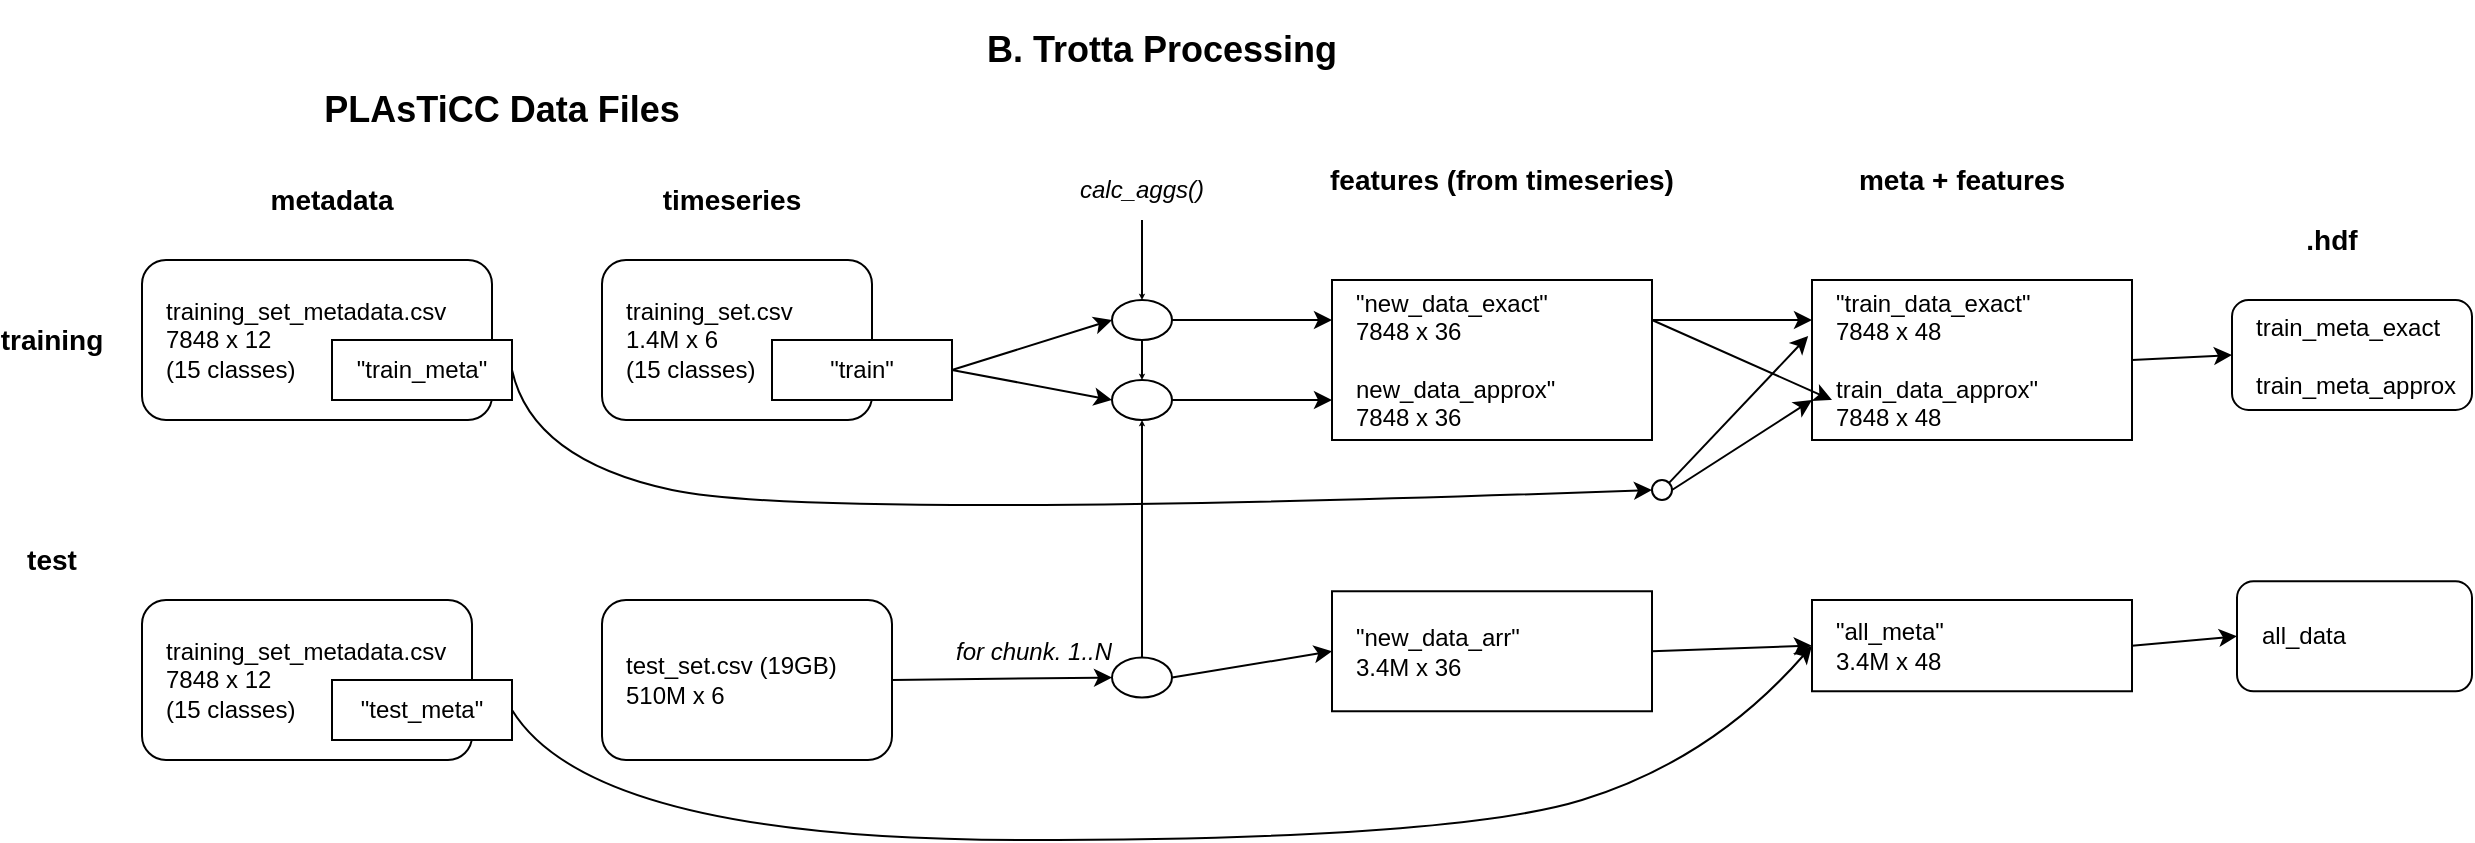 <mxfile version="13.1.14" type="device"><diagram id="UVIE1wVZvdWM29UonkKs" name="Page-1"><mxGraphModel dx="1422" dy="713" grid="1" gridSize="10" guides="1" tooltips="1" connect="1" arrows="1" fold="1" page="1" pageScale="1" pageWidth="850" pageHeight="1100" math="0" shadow="0"><root><mxCell id="0"/><mxCell id="1" parent="0"/><mxCell id="RgKND1q15eQsYZwZ29cv-1" value="&lt;span&gt;training_set_metadata.csv&lt;/span&gt;&lt;br&gt;&lt;span&gt;7848 x 12&lt;/span&gt;&lt;br&gt;&lt;div&gt;&lt;span&gt;(15 classes)&lt;/span&gt;&lt;/div&gt;" style="rounded=1;whiteSpace=wrap;html=1;align=left;comic=0;spacingLeft=10;" parent="1" vertex="1"><mxGeometry x="325" y="130" width="175" height="80" as="geometry"/></mxCell><mxCell id="RgKND1q15eQsYZwZ29cv-2" value="&quot;train_meta&quot;" style="rounded=0;whiteSpace=wrap;html=1;" parent="1" vertex="1"><mxGeometry x="420" y="170" width="90" height="30" as="geometry"/></mxCell><mxCell id="RgKND1q15eQsYZwZ29cv-3" value="&lt;span&gt;training_set.csv&lt;/span&gt;&lt;br&gt;&lt;span&gt;1.4M x 6&lt;/span&gt;&lt;br&gt;&lt;div&gt;(15 classes)&lt;/div&gt;" style="rounded=1;whiteSpace=wrap;html=1;align=left;glass=0;shadow=0;comic=0;spacingLeft=10;" parent="1" vertex="1"><mxGeometry x="555" y="130" width="135" height="80" as="geometry"/></mxCell><mxCell id="RgKND1q15eQsYZwZ29cv-4" value="&quot;train&quot;" style="rounded=0;whiteSpace=wrap;html=1;" parent="1" vertex="1"><mxGeometry x="640" y="170" width="90" height="30" as="geometry"/></mxCell><mxCell id="RgKND1q15eQsYZwZ29cv-6" value="&lt;b&gt;&lt;font style=&quot;font-size: 14px&quot;&gt;metadata&lt;/font&gt;&lt;/b&gt;" style="text;html=1;strokeColor=none;fillColor=none;align=center;verticalAlign=middle;whiteSpace=wrap;rounded=0;" parent="1" vertex="1"><mxGeometry x="400" y="90" width="40" height="20" as="geometry"/></mxCell><mxCell id="RgKND1q15eQsYZwZ29cv-7" value="&lt;font style=&quot;font-size: 14px&quot;&gt;&lt;b&gt;timeseries&lt;/b&gt;&lt;/font&gt;" style="text;html=1;strokeColor=none;fillColor=none;align=center;verticalAlign=middle;whiteSpace=wrap;rounded=0;" parent="1" vertex="1"><mxGeometry x="600" y="90" width="40" height="20" as="geometry"/></mxCell><mxCell id="RgKND1q15eQsYZwZ29cv-8" value="&lt;font style=&quot;font-size: 14px&quot;&gt;&lt;b&gt;training&lt;/b&gt;&lt;/font&gt;" style="text;html=1;strokeColor=none;fillColor=none;align=center;verticalAlign=middle;whiteSpace=wrap;rounded=0;" parent="1" vertex="1"><mxGeometry x="260" y="160" width="40" height="20" as="geometry"/></mxCell><mxCell id="RgKND1q15eQsYZwZ29cv-9" value="&lt;span&gt;training_set_metadata.csv&lt;/span&gt;&lt;br&gt;&lt;span&gt;7848 x 12&lt;/span&gt;&lt;br&gt;&lt;div&gt;&lt;span&gt;(15 classes)&lt;/span&gt;&lt;/div&gt;" style="rounded=1;whiteSpace=wrap;html=1;align=left;comic=0;spacingLeft=10;" parent="1" vertex="1"><mxGeometry x="325" y="300" width="165" height="80" as="geometry"/></mxCell><mxCell id="RgKND1q15eQsYZwZ29cv-10" value="&quot;test_meta&quot;" style="rounded=0;whiteSpace=wrap;html=1;" parent="1" vertex="1"><mxGeometry x="420" y="340" width="90" height="30" as="geometry"/></mxCell><mxCell id="RgKND1q15eQsYZwZ29cv-11" value="&lt;span&gt;test_set.csv (19GB)&lt;/span&gt;&lt;br&gt;&lt;span&gt;510M x 6&lt;/span&gt;&lt;br&gt;" style="rounded=1;whiteSpace=wrap;html=1;align=left;spacingLeft=10;" parent="1" vertex="1"><mxGeometry x="555" y="300" width="145" height="80" as="geometry"/></mxCell><mxCell id="RgKND1q15eQsYZwZ29cv-12" value="&lt;i&gt;for chunk. 1..N&lt;/i&gt;" style="rounded=0;whiteSpace=wrap;html=1;align=left;spacingLeft=10;strokeColor=none;" parent="1" vertex="1"><mxGeometry x="720" y="311.25" width="120" height="28.75" as="geometry"/></mxCell><mxCell id="RgKND1q15eQsYZwZ29cv-13" value="&lt;font style=&quot;font-size: 14px&quot;&gt;&lt;b&gt;test&lt;/b&gt;&lt;/font&gt;" style="text;html=1;strokeColor=none;fillColor=none;align=center;verticalAlign=middle;whiteSpace=wrap;rounded=0;" parent="1" vertex="1"><mxGeometry x="260" y="270" width="40" height="20" as="geometry"/></mxCell><mxCell id="Y-dHvY7xlxyE9r7Qgv15-1" value="&lt;b&gt;&lt;font style=&quot;font-size: 18px&quot;&gt;PLAsTiCC Data Files&lt;/font&gt;&lt;/b&gt;" style="text;html=1;strokeColor=none;fillColor=none;align=center;verticalAlign=middle;whiteSpace=wrap;rounded=0;" parent="1" vertex="1"><mxGeometry x="400" y="30" width="210" height="50" as="geometry"/></mxCell><mxCell id="Y-dHvY7xlxyE9r7Qgv15-5" value="&lt;div&gt;&lt;span&gt;&quot;new_data_exact&quot;&lt;/span&gt;&lt;/div&gt;7848 x 36&lt;br&gt;&lt;br&gt;new_data_approx&quot;&lt;br&gt;7848 x 36" style="rounded=0;whiteSpace=wrap;html=1;align=left;spacingLeft=10;" parent="1" vertex="1"><mxGeometry x="920" y="140" width="160" height="80" as="geometry"/></mxCell><mxCell id="Y-dHvY7xlxyE9r7Qgv15-8" value="&lt;b&gt;&lt;font style=&quot;font-size: 18px&quot;&gt;B. Trotta Processing&lt;/font&gt;&lt;/b&gt;" style="text;html=1;strokeColor=none;fillColor=none;align=center;verticalAlign=middle;whiteSpace=wrap;rounded=0;" parent="1" vertex="1"><mxGeometry x="730" width="210" height="50" as="geometry"/></mxCell><mxCell id="Y-dHvY7xlxyE9r7Qgv15-9" value="&lt;div&gt;&lt;span&gt;&quot;train_data_exact&quot;&lt;/span&gt;&lt;/div&gt;7848 x 48&lt;br&gt;&lt;br&gt;train_data_approx&quot;&lt;br&gt;7848 x 48" style="rounded=0;whiteSpace=wrap;html=1;align=left;spacingLeft=10;" parent="1" vertex="1"><mxGeometry x="1160" y="140" width="160" height="80" as="geometry"/></mxCell><mxCell id="Y-dHvY7xlxyE9r7Qgv15-29" style="edgeStyle=orthogonalEdgeStyle;rounded=0;orthogonalLoop=1;jettySize=auto;html=1;entryX=0.5;entryY=0;entryDx=0;entryDy=0;endSize=0;startSize=0;" parent="1" source="Y-dHvY7xlxyE9r7Qgv15-13" target="Y-dHvY7xlxyE9r7Qgv15-25" edge="1"><mxGeometry relative="1" as="geometry"/></mxCell><mxCell id="Y-dHvY7xlxyE9r7Qgv15-13" value="&lt;i&gt;calc_aggs()&lt;/i&gt;" style="rounded=0;whiteSpace=wrap;html=1;strokeColor=none;" parent="1" vertex="1"><mxGeometry x="780" y="80" width="90" height="30" as="geometry"/></mxCell><mxCell id="Y-dHvY7xlxyE9r7Qgv15-15" value="&lt;font style=&quot;font-size: 14px&quot;&gt;&lt;b&gt;features (from timeseries)&lt;/b&gt;&lt;/font&gt;" style="text;html=1;strokeColor=none;fillColor=none;align=center;verticalAlign=middle;whiteSpace=wrap;rounded=0;" parent="1" vertex="1"><mxGeometry x="900" y="80" width="210" height="20" as="geometry"/></mxCell><mxCell id="Y-dHvY7xlxyE9r7Qgv15-17" value="&lt;font style=&quot;font-size: 14px&quot;&gt;&lt;b&gt;meta + features&lt;/b&gt;&lt;/font&gt;" style="text;html=1;strokeColor=none;fillColor=none;align=center;verticalAlign=middle;whiteSpace=wrap;rounded=0;" parent="1" vertex="1"><mxGeometry x="1130" y="80" width="210" height="20" as="geometry"/></mxCell><mxCell id="Y-dHvY7xlxyE9r7Qgv15-18" value="&lt;div&gt;&lt;span&gt;&quot;new_data_arr&quot;&lt;/span&gt;&lt;/div&gt;3.4M x 36" style="rounded=0;whiteSpace=wrap;html=1;align=left;spacingLeft=10;" parent="1" vertex="1"><mxGeometry x="920" y="295.63" width="160" height="60" as="geometry"/></mxCell><mxCell id="Y-dHvY7xlxyE9r7Qgv15-19" value="&lt;div&gt;&lt;span&gt;&quot;all_meta&quot;&lt;/span&gt;&lt;/div&gt;3.4M x 48" style="rounded=0;whiteSpace=wrap;html=1;align=left;spacingLeft=10;" parent="1" vertex="1"><mxGeometry x="1160" y="300" width="160" height="45.63" as="geometry"/></mxCell><mxCell id="Y-dHvY7xlxyE9r7Qgv15-22" value="&lt;font style=&quot;font-size: 14px&quot;&gt;&lt;b&gt;.hdf&lt;/b&gt;&lt;/font&gt;" style="text;html=1;strokeColor=none;fillColor=none;align=center;verticalAlign=middle;whiteSpace=wrap;rounded=0;" parent="1" vertex="1"><mxGeometry x="1370" y="110" width="100" height="20" as="geometry"/></mxCell><mxCell id="Y-dHvY7xlxyE9r7Qgv15-23" value="&lt;span&gt;train_meta_exact&lt;/span&gt;&lt;br&gt;&lt;br&gt;&lt;div&gt;train_meta_approx&lt;/div&gt;" style="rounded=1;whiteSpace=wrap;html=1;align=left;glass=0;shadow=0;comic=0;spacingLeft=10;" parent="1" vertex="1"><mxGeometry x="1370" y="150" width="120" height="55" as="geometry"/></mxCell><mxCell id="Y-dHvY7xlxyE9r7Qgv15-24" value="&lt;div&gt;all_data&lt;/div&gt;" style="rounded=1;whiteSpace=wrap;html=1;align=left;glass=0;shadow=0;comic=0;spacingLeft=10;" parent="1" vertex="1"><mxGeometry x="1372.5" y="290.63" width="117.5" height="55" as="geometry"/></mxCell><mxCell id="Y-dHvY7xlxyE9r7Qgv15-25" value="" style="ellipse;whiteSpace=wrap;html=1;rounded=1;shadow=0;glass=0;comic=0;" parent="1" vertex="1"><mxGeometry x="810" y="150" width="30" height="20" as="geometry"/></mxCell><mxCell id="Y-dHvY7xlxyE9r7Qgv15-26" value="" style="ellipse;whiteSpace=wrap;html=1;rounded=1;shadow=0;glass=0;comic=0;" parent="1" vertex="1"><mxGeometry x="810" y="190" width="30" height="20" as="geometry"/></mxCell><mxCell id="Y-dHvY7xlxyE9r7Qgv15-27" value="" style="ellipse;whiteSpace=wrap;html=1;rounded=1;shadow=0;glass=0;comic=0;" parent="1" vertex="1"><mxGeometry x="810" y="328.75" width="30" height="20" as="geometry"/></mxCell><mxCell id="Y-dHvY7xlxyE9r7Qgv15-30" style="edgeStyle=orthogonalEdgeStyle;rounded=0;orthogonalLoop=1;jettySize=auto;html=1;entryX=0.5;entryY=0;entryDx=0;entryDy=0;endSize=0;startSize=0;exitX=0.5;exitY=1;exitDx=0;exitDy=0;" parent="1" source="Y-dHvY7xlxyE9r7Qgv15-25" target="Y-dHvY7xlxyE9r7Qgv15-26" edge="1"><mxGeometry relative="1" as="geometry"><mxPoint x="820" y="180" as="sourcePoint"/><mxPoint x="835" y="160" as="targetPoint"/></mxGeometry></mxCell><mxCell id="Y-dHvY7xlxyE9r7Qgv15-31" style="edgeStyle=orthogonalEdgeStyle;rounded=0;orthogonalLoop=1;jettySize=auto;html=1;entryX=0.5;entryY=1;entryDx=0;entryDy=0;endSize=0;startSize=0;exitX=0.5;exitY=0;exitDx=0;exitDy=0;" parent="1" source="Y-dHvY7xlxyE9r7Qgv15-27" target="Y-dHvY7xlxyE9r7Qgv15-26" edge="1"><mxGeometry relative="1" as="geometry"><mxPoint x="835" y="180" as="sourcePoint"/><mxPoint x="925" y="430" as="targetPoint"/></mxGeometry></mxCell><mxCell id="Y-dHvY7xlxyE9r7Qgv15-34" value="" style="curved=1;endArrow=classic;html=1;strokeWidth=1;exitX=1;exitY=0.5;exitDx=0;exitDy=0;entryX=0;entryY=0.5;entryDx=0;entryDy=0;" parent="1" source="RgKND1q15eQsYZwZ29cv-2" target="Y-dHvY7xlxyE9r7Qgv15-43" edge="1"><mxGeometry width="50" height="50" relative="1" as="geometry"><mxPoint x="560" y="530" as="sourcePoint"/><mxPoint x="1105" y="240" as="targetPoint"/><Array as="points"><mxPoint x="520" y="230"/><mxPoint x="660" y="260"/></Array></mxGeometry></mxCell><mxCell id="Y-dHvY7xlxyE9r7Qgv15-37" value="" style="curved=1;endArrow=classic;html=1;strokeWidth=1;exitX=1;exitY=0.5;exitDx=0;exitDy=0;entryX=0;entryY=0.5;entryDx=0;entryDy=0;" parent="1" source="RgKND1q15eQsYZwZ29cv-4" target="Y-dHvY7xlxyE9r7Qgv15-25" edge="1"><mxGeometry width="50" height="50" relative="1" as="geometry"><mxPoint x="405" y="195" as="sourcePoint"/><mxPoint x="1180" y="210" as="targetPoint"/></mxGeometry></mxCell><mxCell id="Y-dHvY7xlxyE9r7Qgv15-38" value="" style="curved=1;endArrow=classic;html=1;strokeWidth=1;exitX=1;exitY=0.5;exitDx=0;exitDy=0;entryX=0;entryY=0.5;entryDx=0;entryDy=0;" parent="1" source="RgKND1q15eQsYZwZ29cv-4" target="Y-dHvY7xlxyE9r7Qgv15-26" edge="1"><mxGeometry width="50" height="50" relative="1" as="geometry"><mxPoint x="715" y="195" as="sourcePoint"/><mxPoint x="820" y="170" as="targetPoint"/></mxGeometry></mxCell><mxCell id="Y-dHvY7xlxyE9r7Qgv15-39" value="" style="curved=1;endArrow=classic;html=1;strokeWidth=1;entryX=0;entryY=0.75;entryDx=0;entryDy=0;" parent="1" target="Y-dHvY7xlxyE9r7Qgv15-5" edge="1"><mxGeometry width="50" height="50" relative="1" as="geometry"><mxPoint x="840" y="200" as="sourcePoint"/><mxPoint x="820" y="210" as="targetPoint"/></mxGeometry></mxCell><mxCell id="Y-dHvY7xlxyE9r7Qgv15-40" value="" style="curved=1;endArrow=classic;html=1;strokeWidth=1;entryX=0;entryY=0.25;entryDx=0;entryDy=0;exitX=1;exitY=0.5;exitDx=0;exitDy=0;" parent="1" source="Y-dHvY7xlxyE9r7Qgv15-25" target="Y-dHvY7xlxyE9r7Qgv15-5" edge="1"><mxGeometry width="50" height="50" relative="1" as="geometry"><mxPoint x="850" y="210" as="sourcePoint"/><mxPoint x="930" y="210" as="targetPoint"/></mxGeometry></mxCell><mxCell id="Y-dHvY7xlxyE9r7Qgv15-41" value="" style="curved=1;endArrow=classic;html=1;strokeWidth=1;exitX=1;exitY=0.25;exitDx=0;exitDy=0;" parent="1" source="Y-dHvY7xlxyE9r7Qgv15-5" edge="1"><mxGeometry width="50" height="50" relative="1" as="geometry"><mxPoint x="850" y="170" as="sourcePoint"/><mxPoint x="1170" y="200" as="targetPoint"/></mxGeometry></mxCell><mxCell id="Y-dHvY7xlxyE9r7Qgv15-42" value="" style="curved=1;endArrow=classic;html=1;strokeWidth=1;exitX=1;exitY=0.25;exitDx=0;exitDy=0;entryX=0;entryY=0.25;entryDx=0;entryDy=0;" parent="1" source="Y-dHvY7xlxyE9r7Qgv15-5" target="Y-dHvY7xlxyE9r7Qgv15-9" edge="1"><mxGeometry width="50" height="50" relative="1" as="geometry"><mxPoint x="1090.96" y="177.04" as="sourcePoint"/><mxPoint x="1180" y="210" as="targetPoint"/></mxGeometry></mxCell><mxCell id="Y-dHvY7xlxyE9r7Qgv15-43" value="" style="ellipse;whiteSpace=wrap;html=1;aspect=fixed;rounded=1;shadow=0;glass=0;comic=0;align=left;" parent="1" vertex="1"><mxGeometry x="1080" y="240" width="10" height="10" as="geometry"/></mxCell><mxCell id="Y-dHvY7xlxyE9r7Qgv15-44" value="" style="curved=1;endArrow=classic;html=1;strokeWidth=1;exitX=1;exitY=0;exitDx=0;exitDy=0;entryX=-0.012;entryY=0.35;entryDx=0;entryDy=0;entryPerimeter=0;" parent="1" source="Y-dHvY7xlxyE9r7Qgv15-43" target="Y-dHvY7xlxyE9r7Qgv15-9" edge="1"><mxGeometry width="50" height="50" relative="1" as="geometry"><mxPoint x="1090" y="170" as="sourcePoint"/><mxPoint x="1180" y="210" as="targetPoint"/></mxGeometry></mxCell><mxCell id="Y-dHvY7xlxyE9r7Qgv15-45" value="" style="curved=1;endArrow=classic;html=1;strokeWidth=1;exitX=1;exitY=0.5;exitDx=0;exitDy=0;entryX=0;entryY=0.75;entryDx=0;entryDy=0;" parent="1" source="Y-dHvY7xlxyE9r7Qgv15-43" target="Y-dHvY7xlxyE9r7Qgv15-9" edge="1"><mxGeometry width="50" height="50" relative="1" as="geometry"><mxPoint x="1138.536" y="261.464" as="sourcePoint"/><mxPoint x="1178.08" y="178" as="targetPoint"/></mxGeometry></mxCell><mxCell id="Y-dHvY7xlxyE9r7Qgv15-47" value="" style="curved=1;endArrow=classic;html=1;strokeWidth=1;exitX=1;exitY=0.5;exitDx=0;exitDy=0;entryX=0;entryY=0.5;entryDx=0;entryDy=0;" parent="1" source="Y-dHvY7xlxyE9r7Qgv15-18" target="Y-dHvY7xlxyE9r7Qgv15-19" edge="1"><mxGeometry width="50" height="50" relative="1" as="geometry"><mxPoint x="1100" y="255" as="sourcePoint"/><mxPoint x="1180" y="210" as="targetPoint"/></mxGeometry></mxCell><mxCell id="Y-dHvY7xlxyE9r7Qgv15-48" value="" style="curved=1;endArrow=classic;html=1;strokeWidth=1;exitX=1;exitY=0.5;exitDx=0;exitDy=0;entryX=0;entryY=0.5;entryDx=0;entryDy=0;" parent="1" source="RgKND1q15eQsYZwZ29cv-10" target="Y-dHvY7xlxyE9r7Qgv15-19" edge="1"><mxGeometry width="50" height="50" relative="1" as="geometry"><mxPoint x="1040" y="330" as="sourcePoint"/><mxPoint x="1210" y="330" as="targetPoint"/><Array as="points"><mxPoint x="550" y="420"/><mxPoint x="980" y="420"/><mxPoint x="1110" y="380"/></Array></mxGeometry></mxCell><mxCell id="Y-dHvY7xlxyE9r7Qgv15-49" value="" style="curved=1;endArrow=classic;html=1;strokeWidth=1;exitX=1;exitY=0.5;exitDx=0;exitDy=0;entryX=0;entryY=0.5;entryDx=0;entryDy=0;" parent="1" source="RgKND1q15eQsYZwZ29cv-11" target="Y-dHvY7xlxyE9r7Qgv15-27" edge="1"><mxGeometry width="50" height="50" relative="1" as="geometry"><mxPoint x="405" y="365" as="sourcePoint"/><mxPoint x="1210" y="330" as="targetPoint"/></mxGeometry></mxCell><mxCell id="Y-dHvY7xlxyE9r7Qgv15-50" value="" style="curved=1;endArrow=classic;html=1;strokeWidth=1;exitX=1;exitY=0.5;exitDx=0;exitDy=0;entryX=0;entryY=0.5;entryDx=0;entryDy=0;" parent="1" source="Y-dHvY7xlxyE9r7Qgv15-27" target="Y-dHvY7xlxyE9r7Qgv15-18" edge="1"><mxGeometry width="50" height="50" relative="1" as="geometry"><mxPoint x="660" y="350" as="sourcePoint"/><mxPoint x="820" y="360" as="targetPoint"/></mxGeometry></mxCell><mxCell id="Y-dHvY7xlxyE9r7Qgv15-51" value="" style="curved=1;endArrow=classic;html=1;strokeWidth=1;exitX=1;exitY=0.5;exitDx=0;exitDy=0;entryX=0;entryY=0.5;entryDx=0;entryDy=0;" parent="1" source="Y-dHvY7xlxyE9r7Qgv15-19" target="Y-dHvY7xlxyE9r7Qgv15-24" edge="1"><mxGeometry width="50" height="50" relative="1" as="geometry"><mxPoint x="1080" y="335.63" as="sourcePoint"/><mxPoint x="1170" y="332.815" as="targetPoint"/></mxGeometry></mxCell><mxCell id="Y-dHvY7xlxyE9r7Qgv15-52" value="" style="curved=1;endArrow=classic;html=1;strokeWidth=1;exitX=1;exitY=0.5;exitDx=0;exitDy=0;entryX=0;entryY=0.5;entryDx=0;entryDy=0;" parent="1" source="Y-dHvY7xlxyE9r7Qgv15-9" target="Y-dHvY7xlxyE9r7Qgv15-23" edge="1"><mxGeometry width="50" height="50" relative="1" as="geometry"><mxPoint x="1330" y="332.815" as="sourcePoint"/><mxPoint x="1390" y="327.5" as="targetPoint"/></mxGeometry></mxCell></root></mxGraphModel></diagram></mxfile>